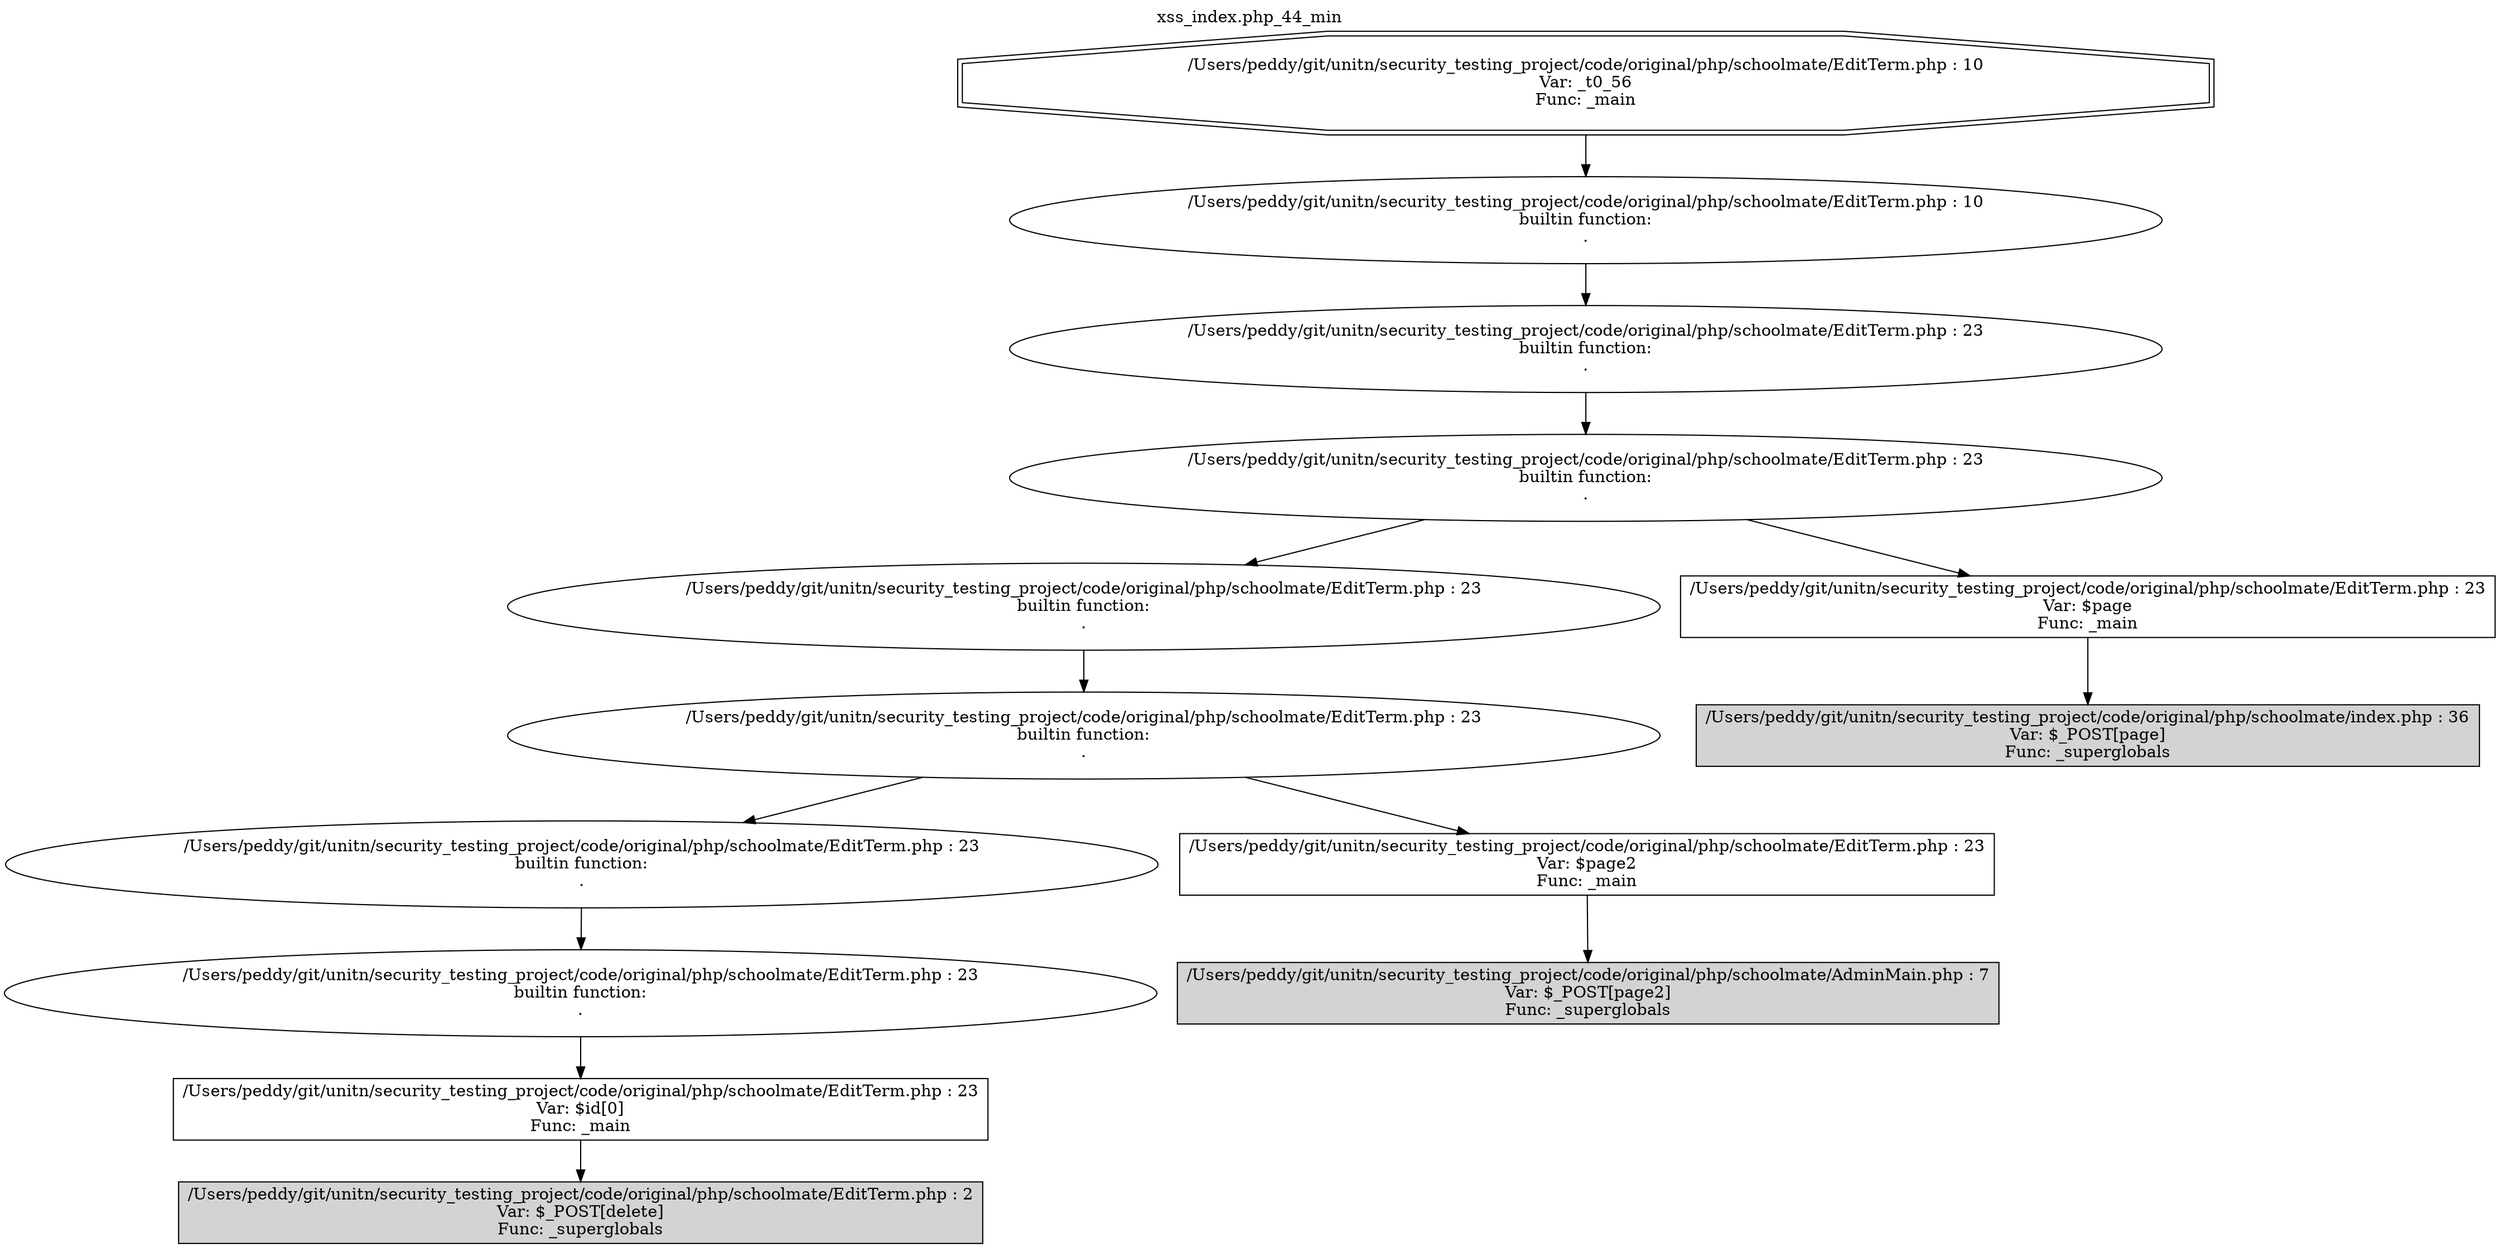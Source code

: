 digraph cfg {
  label="xss_index.php_44_min";
  labelloc=t;
  n1 [shape=doubleoctagon, label="/Users/peddy/git/unitn/security_testing_project/code/original/php/schoolmate/EditTerm.php : 10\nVar: _t0_56\nFunc: _main\n"];
  n2 [shape=ellipse, label="/Users/peddy/git/unitn/security_testing_project/code/original/php/schoolmate/EditTerm.php : 10\nbuiltin function:\n.\n"];
  n3 [shape=ellipse, label="/Users/peddy/git/unitn/security_testing_project/code/original/php/schoolmate/EditTerm.php : 23\nbuiltin function:\n.\n"];
  n4 [shape=ellipse, label="/Users/peddy/git/unitn/security_testing_project/code/original/php/schoolmate/EditTerm.php : 23\nbuiltin function:\n.\n"];
  n5 [shape=ellipse, label="/Users/peddy/git/unitn/security_testing_project/code/original/php/schoolmate/EditTerm.php : 23\nbuiltin function:\n.\n"];
  n6 [shape=ellipse, label="/Users/peddy/git/unitn/security_testing_project/code/original/php/schoolmate/EditTerm.php : 23\nbuiltin function:\n.\n"];
  n7 [shape=ellipse, label="/Users/peddy/git/unitn/security_testing_project/code/original/php/schoolmate/EditTerm.php : 23\nbuiltin function:\n.\n"];
  n8 [shape=ellipse, label="/Users/peddy/git/unitn/security_testing_project/code/original/php/schoolmate/EditTerm.php : 23\nbuiltin function:\n.\n"];
  n9 [shape=box, label="/Users/peddy/git/unitn/security_testing_project/code/original/php/schoolmate/EditTerm.php : 23\nVar: $id[0]\nFunc: _main\n"];
  n10 [shape=box, label="/Users/peddy/git/unitn/security_testing_project/code/original/php/schoolmate/EditTerm.php : 2\nVar: $_POST[delete]\nFunc: _superglobals\n",style=filled];
  n11 [shape=box, label="/Users/peddy/git/unitn/security_testing_project/code/original/php/schoolmate/EditTerm.php : 23\nVar: $page2\nFunc: _main\n"];
  n12 [shape=box, label="/Users/peddy/git/unitn/security_testing_project/code/original/php/schoolmate/AdminMain.php : 7\nVar: $_POST[page2]\nFunc: _superglobals\n",style=filled];
  n13 [shape=box, label="/Users/peddy/git/unitn/security_testing_project/code/original/php/schoolmate/EditTerm.php : 23\nVar: $page\nFunc: _main\n"];
  n14 [shape=box, label="/Users/peddy/git/unitn/security_testing_project/code/original/php/schoolmate/index.php : 36\nVar: $_POST[page]\nFunc: _superglobals\n",style=filled];
  n1 -> n2;
  n2 -> n3;
  n3 -> n4;
  n4 -> n5;
  n4 -> n13;
  n5 -> n6;
  n6 -> n7;
  n6 -> n11;
  n7 -> n8;
  n8 -> n9;
  n9 -> n10;
  n11 -> n12;
  n13 -> n14;
}

